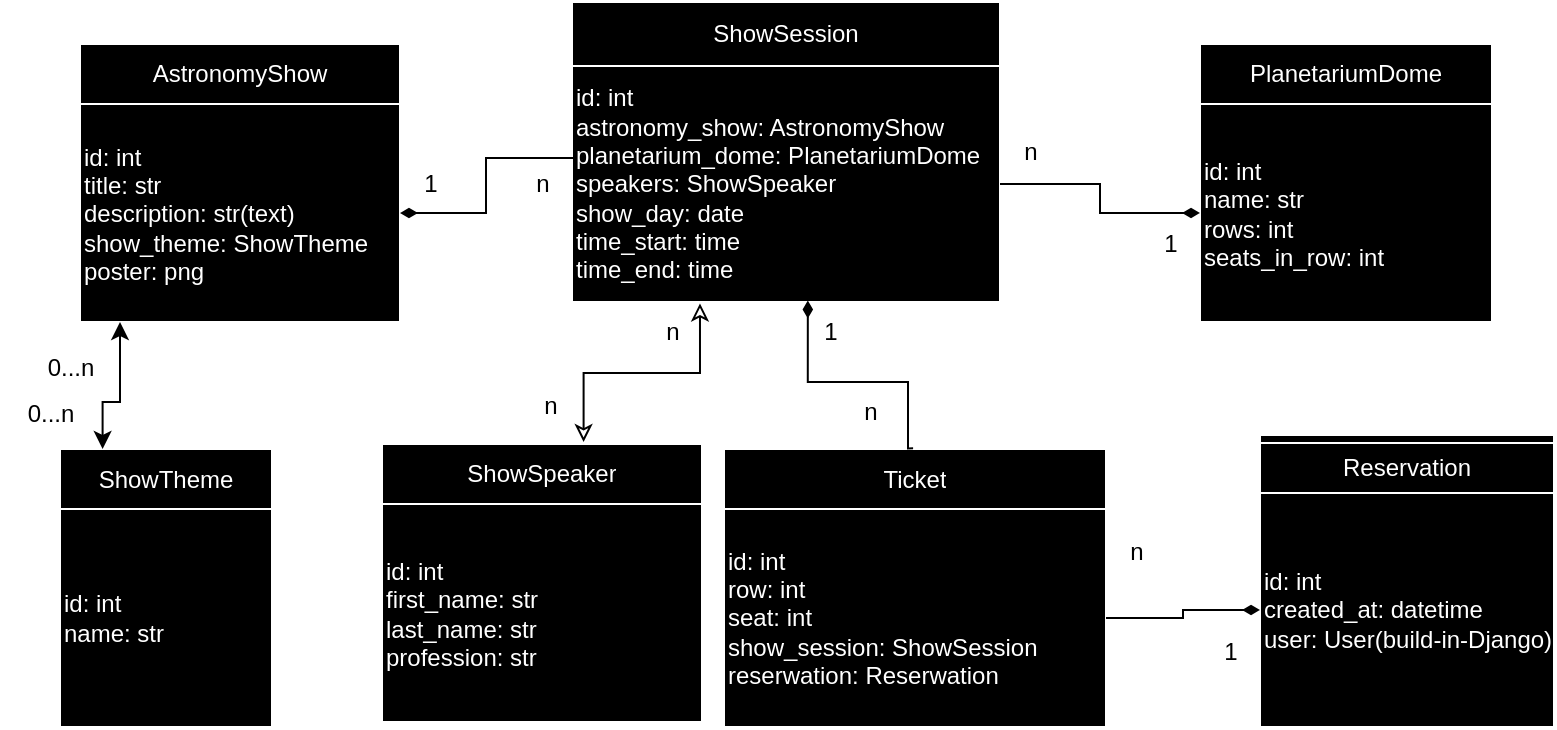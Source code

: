 <mxfile version="24.6.3" type="device">
  <diagram name="Страница — 1" id="wpXrMoba3l2Uq7dG1_Y0">
    <mxGraphModel dx="794" dy="492" grid="1" gridSize="10" guides="1" tooltips="1" connect="1" arrows="1" fold="1" page="1" pageScale="1" pageWidth="827" pageHeight="1169" math="0" shadow="0">
      <root>
        <mxCell id="0" />
        <mxCell id="1" parent="0" />
        <mxCell id="6tU6TFahoQU9lEmnM7Mz-22" value="" style="shape=table;startSize=0;container=1;collapsible=0;childLayout=tableLayout;fillColor=#000000;swimlaneLine=1;strokeColor=#FFFFFF;fontColor=#000000;" parent="1" vertex="1">
          <mxGeometry x="326" y="20" width="214" height="150" as="geometry" />
        </mxCell>
        <mxCell id="6tU6TFahoQU9lEmnM7Mz-23" value="" style="shape=tableRow;horizontal=0;startSize=0;swimlaneHead=0;swimlaneBody=0;strokeColor=inherit;top=0;left=0;bottom=0;right=0;collapsible=0;dropTarget=0;fillColor=none;points=[[0,0.5],[1,0.5]];portConstraint=eastwest;" parent="6tU6TFahoQU9lEmnM7Mz-22" vertex="1">
          <mxGeometry width="214" height="32" as="geometry" />
        </mxCell>
        <mxCell id="6tU6TFahoQU9lEmnM7Mz-24" value="ShowSession" style="shape=partialRectangle;html=1;whiteSpace=wrap;connectable=0;strokeColor=#FFFFFF;overflow=hidden;fillColor=none;top=0;left=0;bottom=0;right=0;pointerEvents=1;perimeterSpacing=1;align=center;fontColor=#FFFFFF;" parent="6tU6TFahoQU9lEmnM7Mz-23" vertex="1">
          <mxGeometry width="214" height="32" as="geometry">
            <mxRectangle width="214" height="32" as="alternateBounds" />
          </mxGeometry>
        </mxCell>
        <mxCell id="6tU6TFahoQU9lEmnM7Mz-25" value="" style="shape=tableRow;horizontal=0;startSize=0;swimlaneHead=0;swimlaneBody=0;strokeColor=inherit;top=0;left=0;bottom=0;right=0;collapsible=0;dropTarget=0;fillColor=none;points=[[0,0.5],[1,0.5]];portConstraint=eastwest;" parent="6tU6TFahoQU9lEmnM7Mz-22" vertex="1">
          <mxGeometry y="32" width="214" height="118" as="geometry" />
        </mxCell>
        <mxCell id="6tU6TFahoQU9lEmnM7Mz-26" value="&lt;span style=&quot;color: rgb(255, 255, 255); background-color: rgb(0, 0, 0);&quot;&gt;id: int&lt;/span&gt;&lt;div&gt;&lt;span style=&quot;color: rgb(255, 255, 255); background-color: rgb(0, 0, 0);&quot;&gt;astronomy_show: AstronomyShow&lt;/span&gt;&lt;font color=&quot;#ffffff&quot;&gt;&lt;br&gt;&lt;/font&gt;&lt;div style=&quot;&quot;&gt;&lt;font color=&quot;#ffffff&quot;&gt;planetarium_dome: PlanetariumDome&lt;/font&gt;&lt;/div&gt;&lt;/div&gt;&lt;div style=&quot;&quot;&gt;&lt;span style=&quot;color: rgb(255, 255, 255);&quot;&gt;speakers: ShowSpeaker&lt;/span&gt;&lt;font color=&quot;#ffffff&quot;&gt;&lt;br&gt;&lt;/font&gt;&lt;/div&gt;&lt;div style=&quot;&quot;&gt;&lt;font color=&quot;#ffffff&quot;&gt;show_day: date&lt;br&gt;time_start: time&lt;br&gt;time_end: time&lt;/font&gt;&lt;/div&gt;" style="shape=partialRectangle;html=1;whiteSpace=wrap;connectable=0;strokeColor=inherit;overflow=hidden;fillColor=none;top=0;left=0;bottom=0;right=0;pointerEvents=1;align=left;" parent="6tU6TFahoQU9lEmnM7Mz-25" vertex="1">
          <mxGeometry width="214" height="118" as="geometry">
            <mxRectangle width="214" height="118" as="alternateBounds" />
          </mxGeometry>
        </mxCell>
        <mxCell id="6tU6TFahoQU9lEmnM7Mz-27" value="" style="shape=table;startSize=0;container=1;collapsible=0;childLayout=tableLayout;fillColor=#000000;swimlaneLine=1;strokeColor=#FFFFFF;fontColor=#000000;" parent="1" vertex="1">
          <mxGeometry x="80" y="41" width="160" height="139" as="geometry" />
        </mxCell>
        <mxCell id="6tU6TFahoQU9lEmnM7Mz-28" value="" style="shape=tableRow;horizontal=0;startSize=0;swimlaneHead=0;swimlaneBody=0;strokeColor=inherit;top=0;left=0;bottom=0;right=0;collapsible=0;dropTarget=0;fillColor=none;points=[[0,0.5],[1,0.5]];portConstraint=eastwest;" parent="6tU6TFahoQU9lEmnM7Mz-27" vertex="1">
          <mxGeometry width="160" height="30" as="geometry" />
        </mxCell>
        <mxCell id="6tU6TFahoQU9lEmnM7Mz-29" value="AstronomyShow" style="shape=partialRectangle;html=1;whiteSpace=wrap;connectable=0;strokeColor=#FFFFFF;overflow=hidden;fillColor=none;top=0;left=0;bottom=0;right=0;pointerEvents=1;perimeterSpacing=1;align=center;fontColor=#FFFFFF;" parent="6tU6TFahoQU9lEmnM7Mz-28" vertex="1">
          <mxGeometry width="160" height="30" as="geometry">
            <mxRectangle width="160" height="30" as="alternateBounds" />
          </mxGeometry>
        </mxCell>
        <mxCell id="6tU6TFahoQU9lEmnM7Mz-30" value="" style="shape=tableRow;horizontal=0;startSize=0;swimlaneHead=0;swimlaneBody=0;strokeColor=inherit;top=0;left=0;bottom=0;right=0;collapsible=0;dropTarget=0;fillColor=none;points=[[0,0.5],[1,0.5]];portConstraint=eastwest;" parent="6tU6TFahoQU9lEmnM7Mz-27" vertex="1">
          <mxGeometry y="30" width="160" height="109" as="geometry" />
        </mxCell>
        <mxCell id="6tU6TFahoQU9lEmnM7Mz-31" value="&lt;span style=&quot;color: rgb(255, 255, 255); background-color: rgb(0, 0, 0);&quot;&gt;id: int&lt;/span&gt;&lt;div style=&quot;&quot;&gt;&lt;font color=&quot;#ffffff&quot;&gt;title: str&lt;/font&gt;&lt;/div&gt;&lt;div style=&quot;&quot;&gt;&lt;font color=&quot;#ffffff&quot;&gt;description: str(text)&lt;/font&gt;&lt;/div&gt;&lt;div style=&quot;&quot;&gt;&lt;font color=&quot;#ffffff&quot;&gt;show_theme: ShowTheme&lt;/font&gt;&lt;/div&gt;&lt;div style=&quot;&quot;&gt;&lt;font color=&quot;#ffffff&quot;&gt;poster: png&lt;/font&gt;&lt;/div&gt;" style="shape=partialRectangle;html=1;whiteSpace=wrap;connectable=0;strokeColor=inherit;overflow=hidden;fillColor=none;top=0;left=0;bottom=0;right=0;pointerEvents=1;align=left;" parent="6tU6TFahoQU9lEmnM7Mz-30" vertex="1">
          <mxGeometry width="160" height="109" as="geometry">
            <mxRectangle width="160" height="109" as="alternateBounds" />
          </mxGeometry>
        </mxCell>
        <mxCell id="6tU6TFahoQU9lEmnM7Mz-32" value="" style="shape=table;startSize=0;container=1;collapsible=0;childLayout=tableLayout;fillColor=#000000;swimlaneLine=1;strokeColor=#FFFFFF;fontColor=#000000;" parent="1" vertex="1">
          <mxGeometry x="640" y="41" width="146" height="139" as="geometry" />
        </mxCell>
        <mxCell id="6tU6TFahoQU9lEmnM7Mz-33" value="" style="shape=tableRow;horizontal=0;startSize=0;swimlaneHead=0;swimlaneBody=0;strokeColor=inherit;top=0;left=0;bottom=0;right=0;collapsible=0;dropTarget=0;fillColor=none;points=[[0,0.5],[1,0.5]];portConstraint=eastwest;" parent="6tU6TFahoQU9lEmnM7Mz-32" vertex="1">
          <mxGeometry width="146" height="30" as="geometry" />
        </mxCell>
        <mxCell id="6tU6TFahoQU9lEmnM7Mz-34" value="PlanetariumDome" style="shape=partialRectangle;html=1;whiteSpace=wrap;connectable=0;strokeColor=#FFFFFF;overflow=hidden;fillColor=none;top=0;left=0;bottom=0;right=0;pointerEvents=1;perimeterSpacing=1;align=center;fontColor=#FFFFFF;" parent="6tU6TFahoQU9lEmnM7Mz-33" vertex="1">
          <mxGeometry width="146" height="30" as="geometry">
            <mxRectangle width="146" height="30" as="alternateBounds" />
          </mxGeometry>
        </mxCell>
        <mxCell id="6tU6TFahoQU9lEmnM7Mz-35" value="" style="shape=tableRow;horizontal=0;startSize=0;swimlaneHead=0;swimlaneBody=0;strokeColor=inherit;top=0;left=0;bottom=0;right=0;collapsible=0;dropTarget=0;fillColor=none;points=[[0,0.5],[1,0.5]];portConstraint=eastwest;" parent="6tU6TFahoQU9lEmnM7Mz-32" vertex="1">
          <mxGeometry y="30" width="146" height="109" as="geometry" />
        </mxCell>
        <mxCell id="6tU6TFahoQU9lEmnM7Mz-36" value="&lt;span style=&quot;color: rgb(255, 255, 255); background-color: rgb(0, 0, 0);&quot;&gt;id: int&lt;/span&gt;&lt;div style=&quot;&quot;&gt;&lt;font color=&quot;#ffffff&quot;&gt;&lt;span style=&quot;background-color: rgb(0, 0, 0);&quot;&gt;name: str&lt;/span&gt;&lt;/font&gt;&lt;/div&gt;&lt;div style=&quot;&quot;&gt;&lt;font color=&quot;#ffffff&quot;&gt;&lt;span style=&quot;background-color: rgb(0, 0, 0);&quot;&gt;rows: int&lt;/span&gt;&lt;/font&gt;&lt;/div&gt;&lt;div style=&quot;&quot;&gt;&lt;font color=&quot;#ffffff&quot;&gt;&lt;span style=&quot;background-color: rgb(0, 0, 0);&quot;&gt;seats_in_row: int&lt;/span&gt;&lt;/font&gt;&lt;/div&gt;" style="shape=partialRectangle;html=1;whiteSpace=wrap;connectable=0;strokeColor=inherit;overflow=hidden;fillColor=none;top=0;left=0;bottom=0;right=0;pointerEvents=1;align=left;" parent="6tU6TFahoQU9lEmnM7Mz-35" vertex="1">
          <mxGeometry width="146" height="109" as="geometry">
            <mxRectangle width="146" height="109" as="alternateBounds" />
          </mxGeometry>
        </mxCell>
        <mxCell id="6tU6TFahoQU9lEmnM7Mz-37" value="" style="shape=table;startSize=4;container=1;collapsible=0;childLayout=tableLayout;fillColor=#000000;swimlaneLine=1;strokeColor=#FFFFFF;fontColor=#000000;" parent="1" vertex="1">
          <mxGeometry x="670" y="236.5" width="147" height="146" as="geometry" />
        </mxCell>
        <mxCell id="6tU6TFahoQU9lEmnM7Mz-38" value="" style="shape=tableRow;horizontal=0;startSize=0;swimlaneHead=0;swimlaneBody=0;strokeColor=inherit;top=1;left=1;bottom=1;right=1;collapsible=0;dropTarget=0;fillColor=none;points=[[0,0.5],[1,0.5]];portConstraint=eastwest;swimlaneFillColor=none;align=left;" parent="6tU6TFahoQU9lEmnM7Mz-37" vertex="1">
          <mxGeometry y="4" width="147" height="25" as="geometry" />
        </mxCell>
        <mxCell id="6tU6TFahoQU9lEmnM7Mz-39" value="Reservation" style="shape=partialRectangle;html=1;whiteSpace=wrap;connectable=0;strokeColor=#FFFFFF;overflow=hidden;fillColor=#000000;top=1;left=1;bottom=1;right=1;pointerEvents=1;perimeterSpacing=1;align=center;fontColor=#FFFFFF;swimlaneFillColor=none;" parent="6tU6TFahoQU9lEmnM7Mz-38" vertex="1">
          <mxGeometry width="147" height="25" as="geometry">
            <mxRectangle width="147" height="25" as="alternateBounds" />
          </mxGeometry>
        </mxCell>
        <mxCell id="6tU6TFahoQU9lEmnM7Mz-40" value="" style="shape=tableRow;horizontal=0;startSize=0;swimlaneHead=0;swimlaneBody=0;strokeColor=inherit;top=1;left=1;bottom=1;right=1;collapsible=0;dropTarget=0;fillColor=none;points=[[0,0.5],[1,0.5]];portConstraint=eastwest;swimlaneFillColor=none;align=left;" parent="6tU6TFahoQU9lEmnM7Mz-37" vertex="1">
          <mxGeometry y="29" width="147" height="117" as="geometry" />
        </mxCell>
        <mxCell id="6tU6TFahoQU9lEmnM7Mz-41" value="&lt;span style=&quot;background-color: rgb(0, 0, 0);&quot;&gt;id: int&lt;/span&gt;&lt;div style=&quot;&quot;&gt;&lt;span style=&quot;background-color: rgb(0, 0, 0);&quot;&gt;created_at: datetime&lt;/span&gt;&lt;/div&gt;&lt;div style=&quot;&quot;&gt;&lt;span style=&quot;background-color: rgb(0, 0, 0);&quot;&gt;user: User(build-in-Django)&lt;/span&gt;&lt;/div&gt;" style="shape=partialRectangle;html=1;whiteSpace=wrap;connectable=0;strokeColor=#FFFFFF;overflow=hidden;fillColor=#000000;top=1;left=1;bottom=1;right=1;pointerEvents=1;perimeterSpacing=2;swimlaneFillColor=none;fontColor=#FFFFFF;align=left;" parent="6tU6TFahoQU9lEmnM7Mz-40" vertex="1">
          <mxGeometry width="147" height="117" as="geometry">
            <mxRectangle width="147" height="117" as="alternateBounds" />
          </mxGeometry>
        </mxCell>
        <mxCell id="6tU6TFahoQU9lEmnM7Mz-42" value="" style="shape=table;startSize=0;container=1;collapsible=0;childLayout=tableLayout;fillColor=#000000;swimlaneLine=1;strokeColor=#FFFFFF;fontColor=#000000;" parent="1" vertex="1">
          <mxGeometry x="402" y="243.5" width="191" height="139" as="geometry" />
        </mxCell>
        <mxCell id="6tU6TFahoQU9lEmnM7Mz-43" value="" style="shape=tableRow;horizontal=0;startSize=0;swimlaneHead=0;swimlaneBody=0;strokeColor=inherit;top=0;left=0;bottom=0;right=0;collapsible=0;dropTarget=0;fillColor=none;points=[[0,0.5],[1,0.5]];portConstraint=eastwest;" parent="6tU6TFahoQU9lEmnM7Mz-42" vertex="1">
          <mxGeometry width="191" height="30" as="geometry" />
        </mxCell>
        <mxCell id="6tU6TFahoQU9lEmnM7Mz-44" value="Ticket" style="shape=partialRectangle;html=1;whiteSpace=wrap;connectable=0;strokeColor=#FFFFFF;overflow=hidden;fillColor=none;top=0;left=0;bottom=0;right=0;pointerEvents=1;perimeterSpacing=1;align=center;fontColor=#FFFFFF;" parent="6tU6TFahoQU9lEmnM7Mz-43" vertex="1">
          <mxGeometry width="191" height="30" as="geometry">
            <mxRectangle width="191" height="30" as="alternateBounds" />
          </mxGeometry>
        </mxCell>
        <mxCell id="6tU6TFahoQU9lEmnM7Mz-45" value="" style="shape=tableRow;horizontal=0;startSize=0;swimlaneHead=0;swimlaneBody=0;strokeColor=inherit;top=0;left=0;bottom=0;right=0;collapsible=0;dropTarget=0;fillColor=none;points=[[0,0.5],[1,0.5]];portConstraint=eastwest;" parent="6tU6TFahoQU9lEmnM7Mz-42" vertex="1">
          <mxGeometry y="30" width="191" height="109" as="geometry" />
        </mxCell>
        <mxCell id="6tU6TFahoQU9lEmnM7Mz-46" value="&lt;span style=&quot;color: rgb(255, 255, 255); background-color: rgb(0, 0, 0);&quot;&gt;id: int&lt;/span&gt;&lt;div&gt;&lt;font color=&quot;#ffffff&quot;&gt;row: int&lt;/font&gt;&lt;/div&gt;&lt;div&gt;&lt;font color=&quot;#ffffff&quot;&gt;seat: int&lt;br&gt;&lt;/font&gt;&lt;div style=&quot;color: rgb(255, 255, 255);&quot;&gt;&lt;span style=&quot;background-color: rgb(0, 0, 0);&quot;&gt;show_session: ShowSession&lt;/span&gt;&lt;/div&gt;&lt;div style=&quot;color: rgb(255, 255, 255);&quot;&gt;&lt;span style=&quot;background-color: rgb(0, 0, 0);&quot;&gt;reserwation: Reserwation&lt;/span&gt;&lt;/div&gt;&lt;/div&gt;" style="shape=partialRectangle;html=1;whiteSpace=wrap;connectable=0;strokeColor=inherit;overflow=hidden;fillColor=none;top=0;left=0;bottom=0;right=0;pointerEvents=1;align=left;" parent="6tU6TFahoQU9lEmnM7Mz-45" vertex="1">
          <mxGeometry width="191" height="109" as="geometry">
            <mxRectangle width="191" height="109" as="alternateBounds" />
          </mxGeometry>
        </mxCell>
        <mxCell id="6tU6TFahoQU9lEmnM7Mz-47" value="" style="shape=table;startSize=0;container=1;collapsible=0;childLayout=tableLayout;fillColor=#000000;swimlaneLine=1;strokeColor=#FFFFFF;fontColor=#000000;" parent="1" vertex="1">
          <mxGeometry x="231" y="241" width="160" height="139" as="geometry" />
        </mxCell>
        <mxCell id="6tU6TFahoQU9lEmnM7Mz-48" value="" style="shape=tableRow;horizontal=0;startSize=0;swimlaneHead=0;swimlaneBody=0;strokeColor=inherit;top=0;left=0;bottom=0;right=0;collapsible=0;dropTarget=0;fillColor=none;points=[[0,0.5],[1,0.5]];portConstraint=eastwest;" parent="6tU6TFahoQU9lEmnM7Mz-47" vertex="1">
          <mxGeometry width="160" height="30" as="geometry" />
        </mxCell>
        <mxCell id="6tU6TFahoQU9lEmnM7Mz-49" value="ShowSpeaker" style="shape=partialRectangle;html=1;whiteSpace=wrap;connectable=0;strokeColor=#FFFFFF;overflow=hidden;fillColor=none;top=0;left=0;bottom=0;right=0;pointerEvents=1;perimeterSpacing=1;align=center;fontColor=#FFFFFF;" parent="6tU6TFahoQU9lEmnM7Mz-48" vertex="1">
          <mxGeometry width="160" height="30" as="geometry">
            <mxRectangle width="160" height="30" as="alternateBounds" />
          </mxGeometry>
        </mxCell>
        <mxCell id="6tU6TFahoQU9lEmnM7Mz-50" value="" style="shape=tableRow;horizontal=0;startSize=0;swimlaneHead=0;swimlaneBody=0;strokeColor=inherit;top=0;left=0;bottom=0;right=0;collapsible=0;dropTarget=0;fillColor=none;points=[[0,0.5],[1,0.5]];portConstraint=eastwest;" parent="6tU6TFahoQU9lEmnM7Mz-47" vertex="1">
          <mxGeometry y="30" width="160" height="109" as="geometry" />
        </mxCell>
        <mxCell id="6tU6TFahoQU9lEmnM7Mz-51" value="&lt;span style=&quot;color: rgb(255, 255, 255); background-color: rgb(0, 0, 0);&quot;&gt;id: int&lt;/span&gt;&lt;div style=&quot;&quot;&gt;&lt;font color=&quot;#ffffff&quot;&gt;first_name: str&lt;/font&gt;&lt;/div&gt;&lt;div style=&quot;&quot;&gt;&lt;font color=&quot;#ffffff&quot;&gt;last_name: str&lt;br&gt;&lt;/font&gt;&lt;div style=&quot;color: rgb(255, 255, 255);&quot;&gt;&lt;span style=&quot;background-color: rgb(0, 0, 0);&quot;&gt;profession: str&lt;/span&gt;&lt;/div&gt;&lt;/div&gt;" style="shape=partialRectangle;html=1;whiteSpace=wrap;connectable=0;strokeColor=inherit;overflow=hidden;fillColor=none;top=0;left=0;bottom=0;right=0;pointerEvents=1;align=left;" parent="6tU6TFahoQU9lEmnM7Mz-50" vertex="1">
          <mxGeometry width="160" height="109" as="geometry">
            <mxRectangle width="160" height="109" as="alternateBounds" />
          </mxGeometry>
        </mxCell>
        <mxCell id="6tU6TFahoQU9lEmnM7Mz-52" value="" style="shape=table;startSize=0;container=1;collapsible=0;childLayout=tableLayout;fillColor=#000000;swimlaneLine=1;strokeColor=#FFFFFF;fontColor=#000000;" parent="1" vertex="1">
          <mxGeometry x="70" y="243.5" width="106" height="139" as="geometry" />
        </mxCell>
        <mxCell id="6tU6TFahoQU9lEmnM7Mz-53" value="" style="shape=tableRow;horizontal=0;startSize=0;swimlaneHead=0;swimlaneBody=0;strokeColor=inherit;top=0;left=0;bottom=0;right=0;collapsible=0;dropTarget=0;fillColor=none;points=[[0,0.5],[1,0.5]];portConstraint=eastwest;" parent="6tU6TFahoQU9lEmnM7Mz-52" vertex="1">
          <mxGeometry width="106" height="30" as="geometry" />
        </mxCell>
        <mxCell id="6tU6TFahoQU9lEmnM7Mz-54" value="ShowTheme" style="shape=partialRectangle;html=1;whiteSpace=wrap;connectable=0;strokeColor=#FFFFFF;overflow=hidden;fillColor=none;top=0;left=0;bottom=0;right=0;pointerEvents=1;perimeterSpacing=1;align=center;fontColor=#FFFFFF;" parent="6tU6TFahoQU9lEmnM7Mz-53" vertex="1">
          <mxGeometry width="106" height="30" as="geometry">
            <mxRectangle width="106" height="30" as="alternateBounds" />
          </mxGeometry>
        </mxCell>
        <mxCell id="6tU6TFahoQU9lEmnM7Mz-55" value="" style="shape=tableRow;horizontal=0;startSize=0;swimlaneHead=0;swimlaneBody=0;strokeColor=inherit;top=0;left=0;bottom=0;right=0;collapsible=0;dropTarget=0;fillColor=none;points=[[0,0.5],[1,0.5]];portConstraint=eastwest;" parent="6tU6TFahoQU9lEmnM7Mz-52" vertex="1">
          <mxGeometry y="30" width="106" height="109" as="geometry" />
        </mxCell>
        <mxCell id="6tU6TFahoQU9lEmnM7Mz-56" value="&lt;span style=&quot;color: rgb(255, 255, 255); background-color: rgb(0, 0, 0);&quot;&gt;id: int&lt;/span&gt;&lt;div style=&quot;&quot;&gt;&lt;font color=&quot;#ffffff&quot;&gt;name: str&lt;/font&gt;&lt;/div&gt;" style="shape=partialRectangle;html=1;whiteSpace=wrap;connectable=0;strokeColor=inherit;overflow=hidden;fillColor=none;top=0;left=0;bottom=0;right=0;pointerEvents=1;align=left;" parent="6tU6TFahoQU9lEmnM7Mz-55" vertex="1">
          <mxGeometry width="106" height="109" as="geometry">
            <mxRectangle width="106" height="109" as="alternateBounds" />
          </mxGeometry>
        </mxCell>
        <mxCell id="6tU6TFahoQU9lEmnM7Mz-61" value="" style="endArrow=classic;startArrow=classic;html=1;rounded=0;edgeStyle=orthogonalEdgeStyle;exitX=0.201;exitY=0;exitDx=0;exitDy=0;exitPerimeter=0;" parent="1" source="6tU6TFahoQU9lEmnM7Mz-53" edge="1">
          <mxGeometry width="50" height="50" relative="1" as="geometry">
            <mxPoint x="80" y="270" as="sourcePoint" />
            <mxPoint x="100" y="180" as="targetPoint" />
            <Array as="points">
              <mxPoint x="91" y="220" />
              <mxPoint x="100" y="220" />
            </Array>
          </mxGeometry>
        </mxCell>
        <mxCell id="6tU6TFahoQU9lEmnM7Mz-62" value="" style="endArrow=classic;html=1;rounded=0;edgeStyle=orthogonalEdgeStyle;entryX=0.299;entryY=1.006;entryDx=0;entryDy=0;entryPerimeter=0;exitX=0.63;exitY=-0.033;exitDx=0;exitDy=0;exitPerimeter=0;endFill=0;startArrow=classic;startFill=0;" parent="1" source="6tU6TFahoQU9lEmnM7Mz-48" target="6tU6TFahoQU9lEmnM7Mz-25" edge="1">
          <mxGeometry width="50" height="50" relative="1" as="geometry">
            <mxPoint x="380" y="270" as="sourcePoint" />
            <mxPoint x="430" y="220" as="targetPoint" />
          </mxGeometry>
        </mxCell>
        <mxCell id="6tU6TFahoQU9lEmnM7Mz-63" value="" style="endArrow=diamondThin;html=1;rounded=0;edgeStyle=orthogonalEdgeStyle;exitX=0.011;exitY=0.39;exitDx=0;exitDy=0;exitPerimeter=0;endFill=1;" parent="1" source="6tU6TFahoQU9lEmnM7Mz-25" target="6tU6TFahoQU9lEmnM7Mz-30" edge="1">
          <mxGeometry width="50" height="50" relative="1" as="geometry">
            <mxPoint x="375" y="241" as="sourcePoint" />
            <mxPoint x="270" y="130" as="targetPoint" />
          </mxGeometry>
        </mxCell>
        <mxCell id="6tU6TFahoQU9lEmnM7Mz-64" value="" style="endArrow=diamondThin;html=1;rounded=0;edgeStyle=orthogonalEdgeStyle;endFill=1;entryX=0;entryY=0.5;entryDx=0;entryDy=0;" parent="1" source="6tU6TFahoQU9lEmnM7Mz-25" target="6tU6TFahoQU9lEmnM7Mz-35" edge="1">
          <mxGeometry width="50" height="50" relative="1" as="geometry">
            <mxPoint x="353" y="128" as="sourcePoint" />
            <mxPoint x="236" y="136" as="targetPoint" />
          </mxGeometry>
        </mxCell>
        <mxCell id="6tU6TFahoQU9lEmnM7Mz-65" value="" style="endArrow=diamondThin;html=1;rounded=0;edgeStyle=orthogonalEdgeStyle;exitX=0.495;exitY=-0.011;exitDx=0;exitDy=0;exitPerimeter=0;endFill=1;entryX=0.551;entryY=0.994;entryDx=0;entryDy=0;entryPerimeter=0;" parent="1" source="6tU6TFahoQU9lEmnM7Mz-43" edge="1" target="6tU6TFahoQU9lEmnM7Mz-25">
          <mxGeometry width="50" height="50" relative="1" as="geometry">
            <mxPoint x="480.5" y="232" as="sourcePoint" />
            <mxPoint x="390" y="170" as="targetPoint" />
            <Array as="points">
              <mxPoint x="494" y="243" />
              <mxPoint x="494" y="210" />
              <mxPoint x="444" y="210" />
            </Array>
          </mxGeometry>
        </mxCell>
        <mxCell id="6tU6TFahoQU9lEmnM7Mz-66" value="" style="endArrow=diamondThin;html=1;rounded=0;edgeStyle=orthogonalEdgeStyle;endFill=1;entryX=0;entryY=0.5;entryDx=0;entryDy=0;" parent="1" source="6tU6TFahoQU9lEmnM7Mz-45" target="6tU6TFahoQU9lEmnM7Mz-40" edge="1">
          <mxGeometry width="50" height="50" relative="1" as="geometry">
            <mxPoint x="612" y="232" as="sourcePoint" />
            <mxPoint x="495" y="240" as="targetPoint" />
          </mxGeometry>
        </mxCell>
        <mxCell id="6tU6TFahoQU9lEmnM7Mz-68" value="0...n" style="text;html=1;align=center;verticalAlign=middle;resizable=0;points=[];autosize=1;strokeColor=none;fillColor=none;" parent="1" vertex="1">
          <mxGeometry x="50" y="188" width="50" height="30" as="geometry" />
        </mxCell>
        <mxCell id="6tU6TFahoQU9lEmnM7Mz-69" value="0...n" style="text;html=1;align=center;verticalAlign=middle;resizable=0;points=[];autosize=1;strokeColor=none;fillColor=none;" parent="1" vertex="1">
          <mxGeometry x="40" y="211" width="50" height="30" as="geometry" />
        </mxCell>
        <mxCell id="6tU6TFahoQU9lEmnM7Mz-70" value="n" style="text;html=1;align=center;verticalAlign=middle;resizable=0;points=[];autosize=1;strokeColor=none;fillColor=none;" parent="1" vertex="1">
          <mxGeometry x="361" y="170" width="30" height="30" as="geometry" />
        </mxCell>
        <mxCell id="6tU6TFahoQU9lEmnM7Mz-71" value="n" style="text;html=1;align=center;verticalAlign=middle;resizable=0;points=[];autosize=1;strokeColor=none;fillColor=none;" parent="1" vertex="1">
          <mxGeometry x="300" y="206.5" width="30" height="30" as="geometry" />
        </mxCell>
        <mxCell id="6tU6TFahoQU9lEmnM7Mz-72" value="1" style="text;html=1;align=center;verticalAlign=middle;resizable=0;points=[];autosize=1;strokeColor=none;fillColor=none;" parent="1" vertex="1">
          <mxGeometry x="240" y="95.5" width="30" height="30" as="geometry" />
        </mxCell>
        <mxCell id="6tU6TFahoQU9lEmnM7Mz-74" value="1" style="text;html=1;align=center;verticalAlign=middle;resizable=0;points=[];autosize=1;strokeColor=none;fillColor=none;" parent="1" vertex="1">
          <mxGeometry x="610" y="125.5" width="30" height="30" as="geometry" />
        </mxCell>
        <mxCell id="6tU6TFahoQU9lEmnM7Mz-75" value="1" style="text;html=1;align=center;verticalAlign=middle;resizable=0;points=[];autosize=1;strokeColor=none;fillColor=none;" parent="1" vertex="1">
          <mxGeometry x="440" y="170" width="30" height="30" as="geometry" />
        </mxCell>
        <mxCell id="6tU6TFahoQU9lEmnM7Mz-76" value="1" style="text;html=1;align=center;verticalAlign=middle;resizable=0;points=[];autosize=1;strokeColor=none;fillColor=none;" parent="1" vertex="1">
          <mxGeometry x="640" y="330" width="30" height="30" as="geometry" />
        </mxCell>
        <mxCell id="6tU6TFahoQU9lEmnM7Mz-77" value="n" style="text;html=1;align=center;verticalAlign=middle;resizable=0;points=[];autosize=1;strokeColor=none;fillColor=none;" parent="1" vertex="1">
          <mxGeometry x="540" y="80" width="30" height="30" as="geometry" />
        </mxCell>
        <mxCell id="6tU6TFahoQU9lEmnM7Mz-78" value="n" style="text;html=1;align=center;verticalAlign=middle;resizable=0;points=[];autosize=1;strokeColor=none;fillColor=none;" parent="1" vertex="1">
          <mxGeometry x="296" y="95.5" width="30" height="30" as="geometry" />
        </mxCell>
        <mxCell id="6tU6TFahoQU9lEmnM7Mz-79" value="n" style="text;html=1;align=center;verticalAlign=middle;resizable=0;points=[];autosize=1;strokeColor=none;fillColor=none;" parent="1" vertex="1">
          <mxGeometry x="460" y="210" width="30" height="30" as="geometry" />
        </mxCell>
        <mxCell id="6tU6TFahoQU9lEmnM7Mz-80" value="n" style="text;html=1;align=center;verticalAlign=middle;resizable=0;points=[];autosize=1;strokeColor=none;fillColor=none;" parent="1" vertex="1">
          <mxGeometry x="593" y="280" width="30" height="30" as="geometry" />
        </mxCell>
      </root>
    </mxGraphModel>
  </diagram>
</mxfile>
